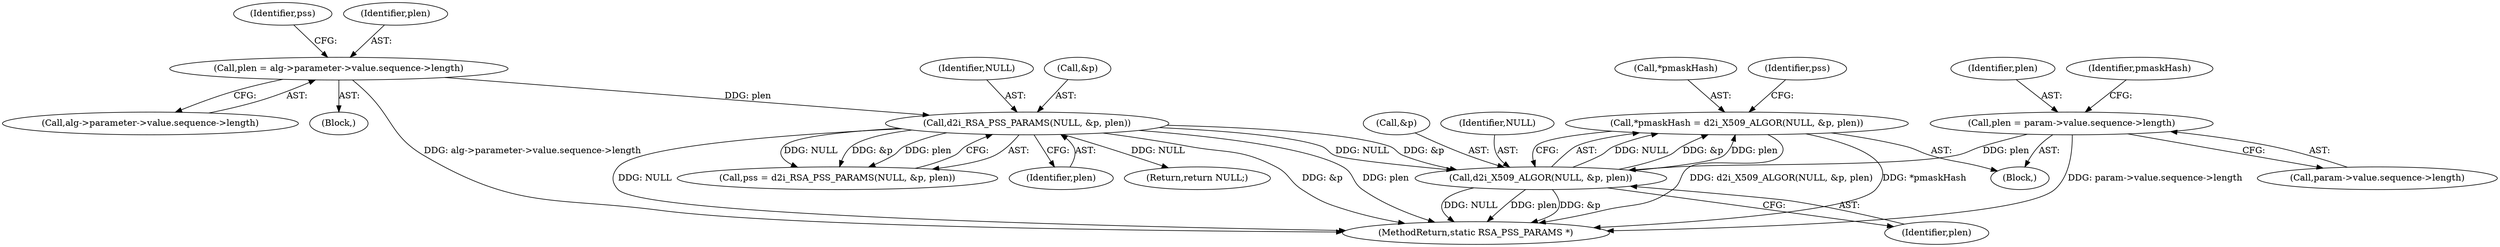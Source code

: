 digraph "0_openssl_d8541d7e9e63bf5f343af24644046c8d96498c17@pointer" {
"1000209" [label="(Call,*pmaskHash = d2i_X509_ALGOR(NULL, &p, plen))"];
"1000212" [label="(Call,d2i_X509_ALGOR(NULL, &p, plen))"];
"1000150" [label="(Call,d2i_RSA_PSS_PARAMS(NULL, &p, plen))"];
"1000137" [label="(Call,plen = alg->parameter->value.sequence->length)"];
"1000200" [label="(Call,plen = param->value.sequence->length)"];
"1000150" [label="(Call,d2i_RSA_PSS_PARAMS(NULL, &p, plen))"];
"1000137" [label="(Call,plen = alg->parameter->value.sequence->length)"];
"1000214" [label="(Call,&p)"];
"1000149" [label="(Identifier,pss)"];
"1000151" [label="(Identifier,NULL)"];
"1000201" [label="(Identifier,plen)"];
"1000211" [label="(Identifier,pmaskHash)"];
"1000202" [label="(Call,param->value.sequence->length)"];
"1000219" [label="(MethodReturn,static RSA_PSS_PARAMS *)"];
"1000213" [label="(Identifier,NULL)"];
"1000152" [label="(Call,&p)"];
"1000210" [label="(Call,*pmaskHash)"];
"1000212" [label="(Call,d2i_X509_ALGOR(NULL, &p, plen))"];
"1000218" [label="(Identifier,pss)"];
"1000139" [label="(Call,alg->parameter->value.sequence->length)"];
"1000216" [label="(Identifier,plen)"];
"1000190" [label="(Block,)"];
"1000200" [label="(Call,plen = param->value.sequence->length)"];
"1000148" [label="(Call,pss = d2i_RSA_PSS_PARAMS(NULL, &p, plen))"];
"1000158" [label="(Return,return NULL;)"];
"1000138" [label="(Identifier,plen)"];
"1000209" [label="(Call,*pmaskHash = d2i_X509_ALGOR(NULL, &p, plen))"];
"1000154" [label="(Identifier,plen)"];
"1000103" [label="(Block,)"];
"1000209" -> "1000190"  [label="AST: "];
"1000209" -> "1000212"  [label="CFG: "];
"1000210" -> "1000209"  [label="AST: "];
"1000212" -> "1000209"  [label="AST: "];
"1000218" -> "1000209"  [label="CFG: "];
"1000209" -> "1000219"  [label="DDG: *pmaskHash"];
"1000209" -> "1000219"  [label="DDG: d2i_X509_ALGOR(NULL, &p, plen)"];
"1000212" -> "1000209"  [label="DDG: NULL"];
"1000212" -> "1000209"  [label="DDG: &p"];
"1000212" -> "1000209"  [label="DDG: plen"];
"1000212" -> "1000216"  [label="CFG: "];
"1000213" -> "1000212"  [label="AST: "];
"1000214" -> "1000212"  [label="AST: "];
"1000216" -> "1000212"  [label="AST: "];
"1000212" -> "1000219"  [label="DDG: plen"];
"1000212" -> "1000219"  [label="DDG: &p"];
"1000212" -> "1000219"  [label="DDG: NULL"];
"1000150" -> "1000212"  [label="DDG: NULL"];
"1000150" -> "1000212"  [label="DDG: &p"];
"1000200" -> "1000212"  [label="DDG: plen"];
"1000150" -> "1000148"  [label="AST: "];
"1000150" -> "1000154"  [label="CFG: "];
"1000151" -> "1000150"  [label="AST: "];
"1000152" -> "1000150"  [label="AST: "];
"1000154" -> "1000150"  [label="AST: "];
"1000148" -> "1000150"  [label="CFG: "];
"1000150" -> "1000219"  [label="DDG: NULL"];
"1000150" -> "1000219"  [label="DDG: &p"];
"1000150" -> "1000219"  [label="DDG: plen"];
"1000150" -> "1000148"  [label="DDG: NULL"];
"1000150" -> "1000148"  [label="DDG: &p"];
"1000150" -> "1000148"  [label="DDG: plen"];
"1000137" -> "1000150"  [label="DDG: plen"];
"1000150" -> "1000158"  [label="DDG: NULL"];
"1000137" -> "1000103"  [label="AST: "];
"1000137" -> "1000139"  [label="CFG: "];
"1000138" -> "1000137"  [label="AST: "];
"1000139" -> "1000137"  [label="AST: "];
"1000149" -> "1000137"  [label="CFG: "];
"1000137" -> "1000219"  [label="DDG: alg->parameter->value.sequence->length"];
"1000200" -> "1000190"  [label="AST: "];
"1000200" -> "1000202"  [label="CFG: "];
"1000201" -> "1000200"  [label="AST: "];
"1000202" -> "1000200"  [label="AST: "];
"1000211" -> "1000200"  [label="CFG: "];
"1000200" -> "1000219"  [label="DDG: param->value.sequence->length"];
}
